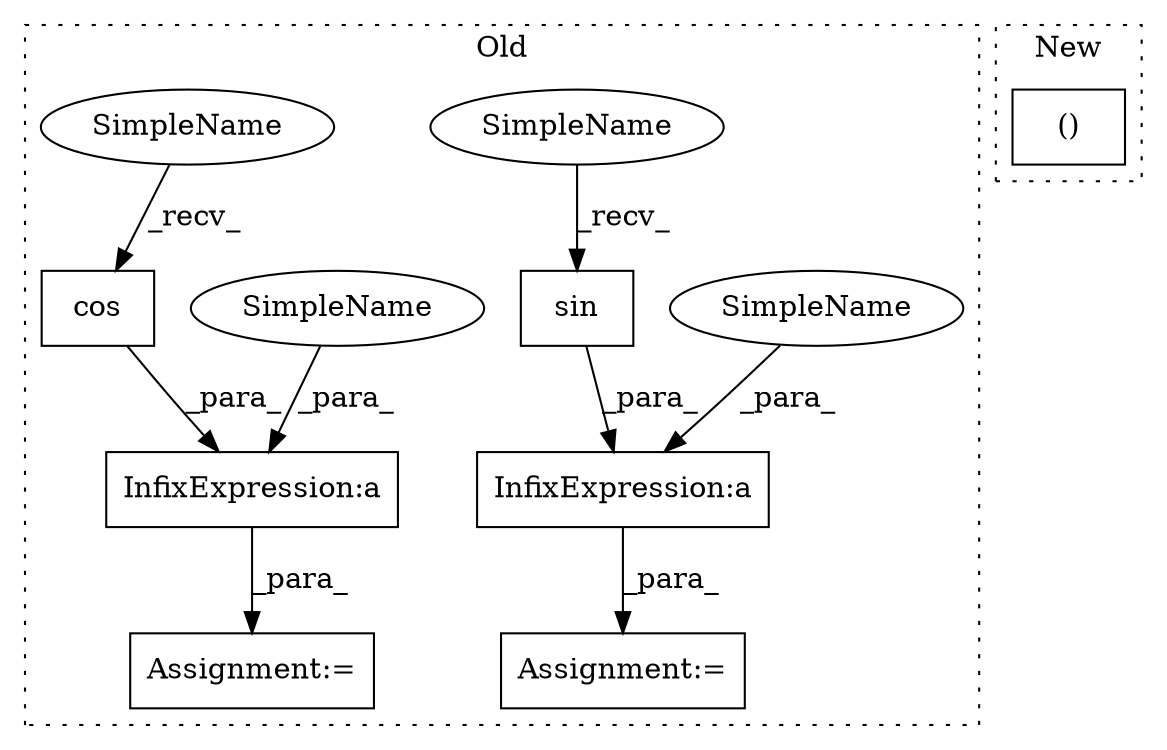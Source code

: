 digraph G {
subgraph cluster0 {
1 [label="cos" a="32" s="3451,3457" l="4,1" shape="box"];
3 [label="InfixExpression:a" a="27" s="3443" l="3" shape="box"];
4 [label="Assignment:=" a="7" s="3430" l="1" shape="box"];
5 [label="sin" a="32" s="3502,3508" l="4,1" shape="box"];
6 [label="InfixExpression:a" a="27" s="3494" l="3" shape="box"];
7 [label="Assignment:=" a="7" s="3481" l="1" shape="box"];
8 [label="SimpleName" a="42" s="3433" l="10" shape="ellipse"];
9 [label="SimpleName" a="42" s="3484" l="10" shape="ellipse"];
10 [label="SimpleName" a="42" s="3497" l="4" shape="ellipse"];
11 [label="SimpleName" a="42" s="3446" l="4" shape="ellipse"];
label = "Old";
style="dotted";
}
subgraph cluster1 {
2 [label="()" a="106" s="3698" l="19" shape="box"];
label = "New";
style="dotted";
}
1 -> 3 [label="_para_"];
3 -> 4 [label="_para_"];
5 -> 6 [label="_para_"];
6 -> 7 [label="_para_"];
8 -> 3 [label="_para_"];
9 -> 6 [label="_para_"];
10 -> 5 [label="_recv_"];
11 -> 1 [label="_recv_"];
}